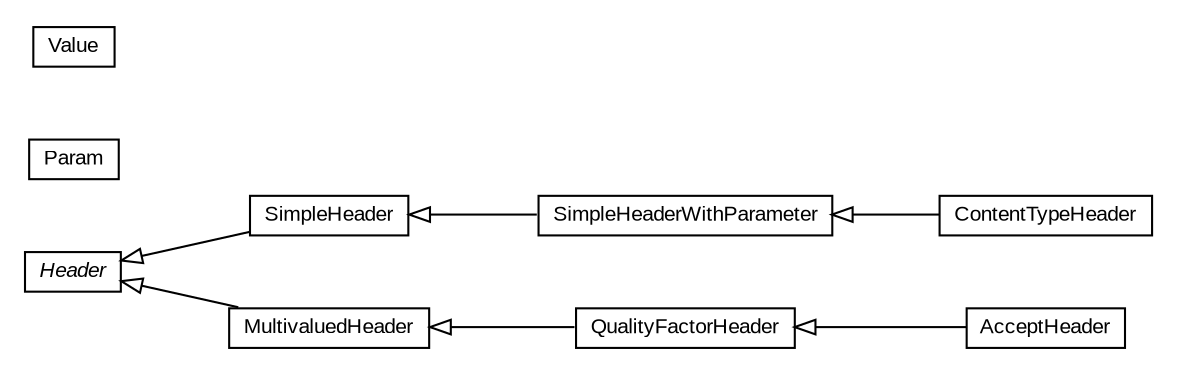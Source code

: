 #!/usr/local/bin/dot
#
# Class diagram 
# Generated by UMLGraph version R5_6-24-gf6e263 (http://www.umlgraph.org/)
#

digraph G {
	edge [fontname="arial",fontsize=10,labelfontname="arial",labelfontsize=10];
	node [fontname="arial",fontsize=10,shape=plaintext];
	nodesep=0.25;
	ranksep=0.5;
	rankdir=LR;
	// io.reinert.requestor.header.SimpleHeaderWithParameter
	c638 [label=<<table title="io.reinert.requestor.header.SimpleHeaderWithParameter" border="0" cellborder="1" cellspacing="0" cellpadding="2" port="p" href="./SimpleHeaderWithParameter.html">
		<tr><td><table border="0" cellspacing="0" cellpadding="1">
<tr><td align="center" balign="center"> SimpleHeaderWithParameter </td></tr>
		</table></td></tr>
		</table>>, URL="./SimpleHeaderWithParameter.html", fontname="arial", fontcolor="black", fontsize=10.0];
	// io.reinert.requestor.header.SimpleHeaderWithParameter.Param
	c639 [label=<<table title="io.reinert.requestor.header.SimpleHeaderWithParameter.Param" border="0" cellborder="1" cellspacing="0" cellpadding="2" port="p" href="./SimpleHeaderWithParameter.Param.html">
		<tr><td><table border="0" cellspacing="0" cellpadding="1">
<tr><td align="center" balign="center"> Param </td></tr>
		</table></td></tr>
		</table>>, URL="./SimpleHeaderWithParameter.Param.html", fontname="arial", fontcolor="black", fontsize=10.0];
	// io.reinert.requestor.header.SimpleHeader
	c640 [label=<<table title="io.reinert.requestor.header.SimpleHeader" border="0" cellborder="1" cellspacing="0" cellpadding="2" port="p" href="./SimpleHeader.html">
		<tr><td><table border="0" cellspacing="0" cellpadding="1">
<tr><td align="center" balign="center"> SimpleHeader </td></tr>
		</table></td></tr>
		</table>>, URL="./SimpleHeader.html", fontname="arial", fontcolor="black", fontsize=10.0];
	// io.reinert.requestor.header.QualityFactorHeader
	c641 [label=<<table title="io.reinert.requestor.header.QualityFactorHeader" border="0" cellborder="1" cellspacing="0" cellpadding="2" port="p" href="./QualityFactorHeader.html">
		<tr><td><table border="0" cellspacing="0" cellpadding="1">
<tr><td align="center" balign="center"> QualityFactorHeader </td></tr>
		</table></td></tr>
		</table>>, URL="./QualityFactorHeader.html", fontname="arial", fontcolor="black", fontsize=10.0];
	// io.reinert.requestor.header.QualityFactorHeader.Value
	c642 [label=<<table title="io.reinert.requestor.header.QualityFactorHeader.Value" border="0" cellborder="1" cellspacing="0" cellpadding="2" port="p" href="./QualityFactorHeader.Value.html">
		<tr><td><table border="0" cellspacing="0" cellpadding="1">
<tr><td align="center" balign="center"> Value </td></tr>
		</table></td></tr>
		</table>>, URL="./QualityFactorHeader.Value.html", fontname="arial", fontcolor="black", fontsize=10.0];
	// io.reinert.requestor.header.MultivaluedHeader
	c643 [label=<<table title="io.reinert.requestor.header.MultivaluedHeader" border="0" cellborder="1" cellspacing="0" cellpadding="2" port="p" href="./MultivaluedHeader.html">
		<tr><td><table border="0" cellspacing="0" cellpadding="1">
<tr><td align="center" balign="center"> MultivaluedHeader </td></tr>
		</table></td></tr>
		</table>>, URL="./MultivaluedHeader.html", fontname="arial", fontcolor="black", fontsize=10.0];
	// io.reinert.requestor.header.Header
	c644 [label=<<table title="io.reinert.requestor.header.Header" border="0" cellborder="1" cellspacing="0" cellpadding="2" port="p" href="./Header.html">
		<tr><td><table border="0" cellspacing="0" cellpadding="1">
<tr><td align="center" balign="center"><font face="arial italic"> Header </font></td></tr>
		</table></td></tr>
		</table>>, URL="./Header.html", fontname="arial", fontcolor="black", fontsize=10.0];
	// io.reinert.requestor.header.ContentTypeHeader
	c645 [label=<<table title="io.reinert.requestor.header.ContentTypeHeader" border="0" cellborder="1" cellspacing="0" cellpadding="2" port="p" href="./ContentTypeHeader.html">
		<tr><td><table border="0" cellspacing="0" cellpadding="1">
<tr><td align="center" balign="center"> ContentTypeHeader </td></tr>
		</table></td></tr>
		</table>>, URL="./ContentTypeHeader.html", fontname="arial", fontcolor="black", fontsize=10.0];
	// io.reinert.requestor.header.AcceptHeader
	c646 [label=<<table title="io.reinert.requestor.header.AcceptHeader" border="0" cellborder="1" cellspacing="0" cellpadding="2" port="p" href="./AcceptHeader.html">
		<tr><td><table border="0" cellspacing="0" cellpadding="1">
<tr><td align="center" balign="center"> AcceptHeader </td></tr>
		</table></td></tr>
		</table>>, URL="./AcceptHeader.html", fontname="arial", fontcolor="black", fontsize=10.0];
	//io.reinert.requestor.header.SimpleHeaderWithParameter extends io.reinert.requestor.header.SimpleHeader
	c640:p -> c638:p [dir=back,arrowtail=empty];
	//io.reinert.requestor.header.SimpleHeader extends io.reinert.requestor.header.Header
	c644:p -> c640:p [dir=back,arrowtail=empty];
	//io.reinert.requestor.header.QualityFactorHeader extends io.reinert.requestor.header.MultivaluedHeader
	c643:p -> c641:p [dir=back,arrowtail=empty];
	//io.reinert.requestor.header.MultivaluedHeader extends io.reinert.requestor.header.Header
	c644:p -> c643:p [dir=back,arrowtail=empty];
	//io.reinert.requestor.header.ContentTypeHeader extends io.reinert.requestor.header.SimpleHeaderWithParameter
	c638:p -> c645:p [dir=back,arrowtail=empty];
	//io.reinert.requestor.header.AcceptHeader extends io.reinert.requestor.header.QualityFactorHeader
	c641:p -> c646:p [dir=back,arrowtail=empty];
}


